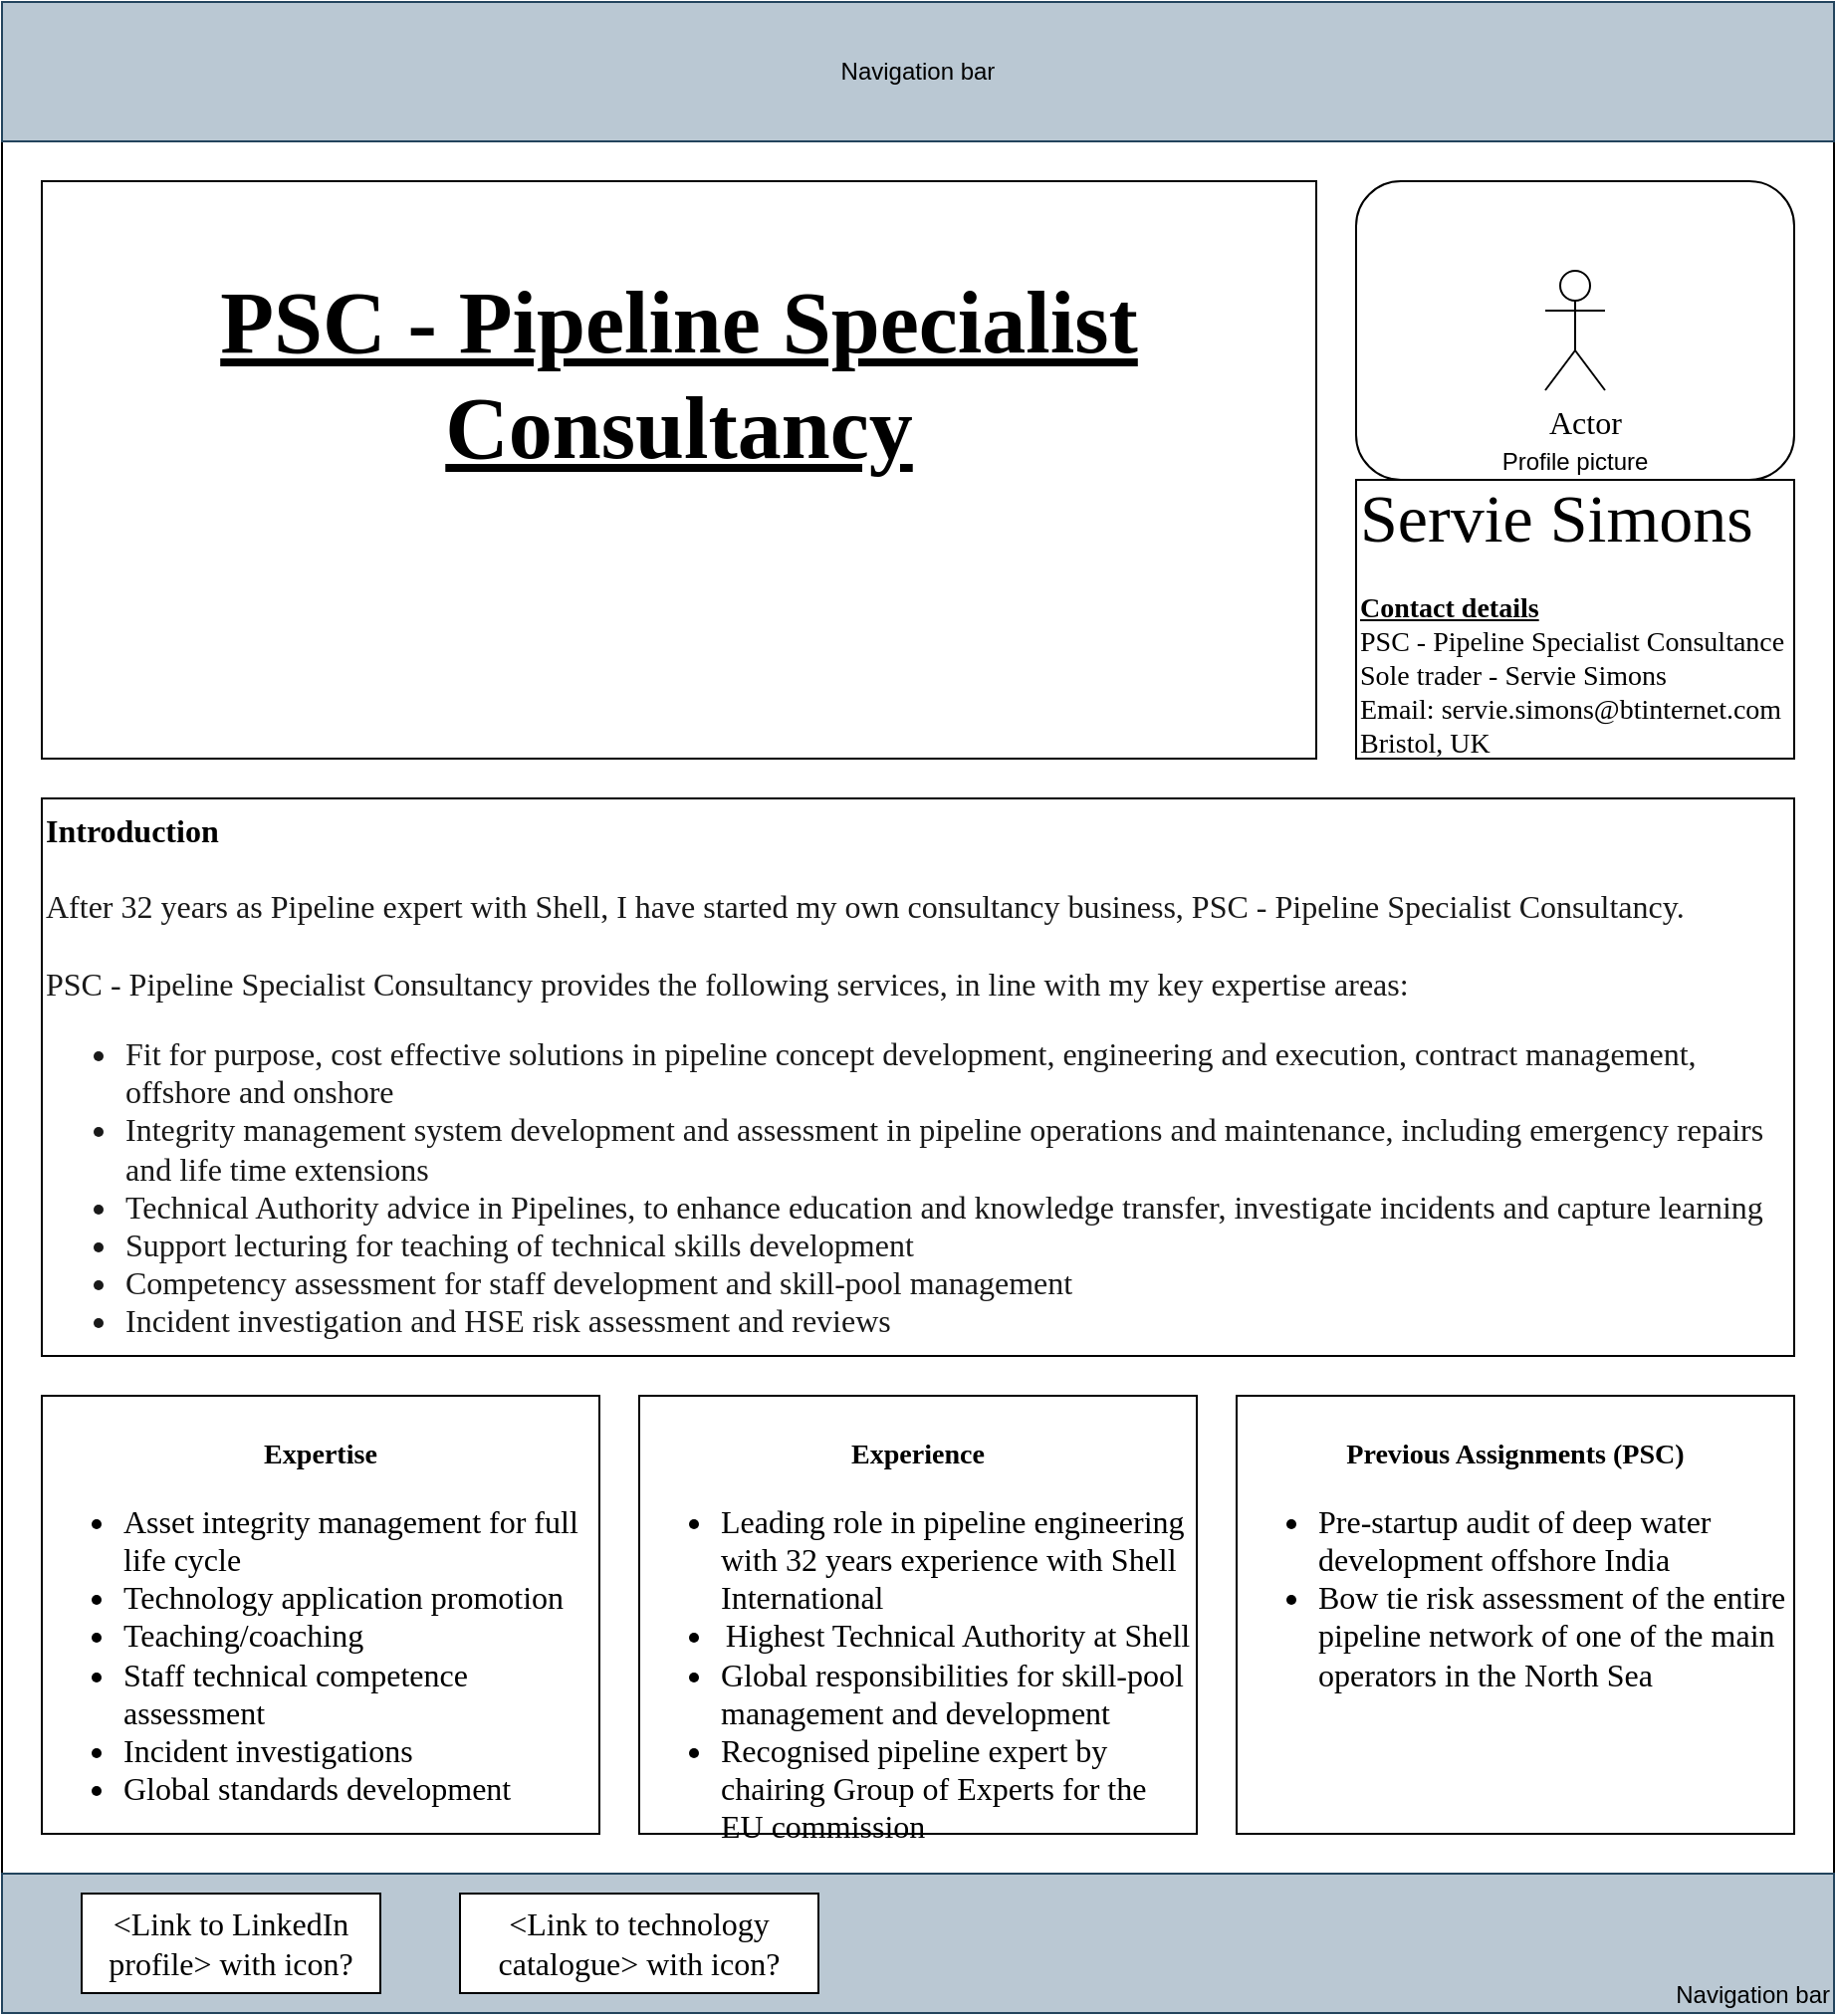 <mxfile version="13.0.9" type="device"><diagram id="SQ9QafL5y1yVtVYUXtMT" name="Page-1"><mxGraphModel dx="1038" dy="1599" grid="1" gridSize="10" guides="1" tooltips="1" connect="1" arrows="1" fold="1" page="1" pageScale="1" pageWidth="850" pageHeight="1100" math="0" shadow="0"><root><mxCell id="0"/><mxCell id="1" parent="0"/><mxCell id="xqETmGq4Af7eICU-2eaS-2" value="" style="rounded=0;whiteSpace=wrap;html=1;imageWidth=920;imageHeight=1080;" vertex="1" parent="1"><mxGeometry y="-1080" width="920" height="1010" as="geometry"/></mxCell><mxCell id="xqETmGq4Af7eICU-2eaS-3" value="Profile picture" style="rounded=1;whiteSpace=wrap;html=1;align=center;verticalAlign=bottom;" vertex="1" parent="1"><mxGeometry x="680" y="-990" width="220" height="150" as="geometry"/></mxCell><mxCell id="xqETmGq4Af7eICU-2eaS-4" value="Navigation bar" style="rounded=0;whiteSpace=wrap;html=1;fillColor=#bac8d3;strokeColor=#23445d;" vertex="1" parent="1"><mxGeometry y="-1080" width="920" height="70" as="geometry"/></mxCell><mxCell id="xqETmGq4Af7eICU-2eaS-5" value="&lt;font style=&quot;font-size: 44px&quot;&gt;&lt;u style=&quot;font-weight: bold&quot;&gt;PSC - Pipeline Specialist Consultancy&lt;/u&gt;&lt;br&gt;&lt;br&gt;&lt;/font&gt;&lt;blockquote style=&quot;margin: 0 0 0 40px ; border: none ; padding: 0px&quot;&gt;&lt;font style=&quot;font-size: 34px&quot;&gt;&lt;div style=&quot;text-align: left&quot;&gt;&lt;br&gt;&lt;/div&gt;&lt;/font&gt;&lt;/blockquote&gt;" style="rounded=0;whiteSpace=wrap;html=1;fontFamily=Times New Roman;" vertex="1" parent="1"><mxGeometry x="20" y="-990" width="640" height="290" as="geometry"/></mxCell><mxCell id="xqETmGq4Af7eICU-2eaS-10" value="&lt;h3 style=&quot;font-family: &amp;#34;times new roman&amp;#34;&quot;&gt;Experience&lt;/h3&gt;&lt;ul style=&quot;font-family: &amp;#34;times new roman&amp;#34; ; font-size: medium&quot;&gt;&lt;li style=&quot;text-align: left&quot;&gt;&lt;span&gt;Leading role in pipeline engineering with 32 years experience with Shell International&amp;nbsp;&lt;/span&gt;&lt;br&gt;&lt;/li&gt;&lt;li&gt;Highest Technical Authority at Shell&lt;/li&gt;&lt;li style=&quot;text-align: left&quot;&gt;Global responsibilities for skill-pool management and development&lt;/li&gt;&lt;li style=&quot;text-align: left&quot;&gt;Recognised pipeline expert by chairing Group of Experts for the EU commission&lt;/li&gt;&lt;/ul&gt;" style="rounded=0;whiteSpace=wrap;html=1;verticalAlign=top;" vertex="1" parent="1"><mxGeometry x="320" y="-380" width="280" height="220" as="geometry"/></mxCell><mxCell id="xqETmGq4Af7eICU-2eaS-12" value="&lt;h3 style=&quot;font-family: &amp;#34;times new roman&amp;#34;&quot;&gt;Previous Assignments (PSC)&lt;/h3&gt;&lt;div&gt;&lt;ul style=&quot;font-family: &amp;#34;times new roman&amp;#34; ; font-size: medium&quot;&gt;&lt;li style=&quot;text-align: left&quot;&gt;Pre-startup audit of deep water development offshore India&lt;/li&gt;&lt;li style=&quot;text-align: left&quot;&gt;Bow tie risk assessment of the entire pipeline network of one of the main operators in the North Sea&lt;/li&gt;&lt;/ul&gt;&lt;/div&gt;" style="rounded=0;whiteSpace=wrap;html=1;verticalAlign=top;" vertex="1" parent="1"><mxGeometry x="620" y="-380" width="280" height="220" as="geometry"/></mxCell><mxCell id="xqETmGq4Af7eICU-2eaS-17" value="&lt;h3 style=&quot;font-family: &amp;#34;times new roman&amp;#34;&quot;&gt;Expertise&lt;/h3&gt;&lt;ul style=&quot;font-family: &amp;#34;times new roman&amp;#34; ; font-size: medium&quot;&gt;&lt;li style=&quot;text-align: left&quot;&gt;Asset integrity management for full life cycle&lt;/li&gt;&lt;li style=&quot;text-align: left&quot;&gt;Technology application promotion&lt;/li&gt;&lt;li style=&quot;text-align: left&quot;&gt;Teaching/coaching&lt;/li&gt;&lt;li style=&quot;text-align: left&quot;&gt;Staff technical competence assessment&lt;/li&gt;&lt;li style=&quot;text-align: left&quot;&gt;Incident investigations&lt;/li&gt;&lt;li style=&quot;text-align: left&quot;&gt;Global standards development&lt;/li&gt;&lt;/ul&gt;" style="rounded=0;whiteSpace=wrap;html=1;verticalAlign=top;" vertex="1" parent="1"><mxGeometry x="20" y="-380" width="280" height="220" as="geometry"/></mxCell><mxCell id="xqETmGq4Af7eICU-2eaS-19" value="Navigation bar" style="rounded=0;whiteSpace=wrap;html=1;align=right;verticalAlign=bottom;fillColor=#bac8d3;strokeColor=#23445d;" vertex="1" parent="1"><mxGeometry y="-140" width="920" height="70" as="geometry"/></mxCell><mxCell id="xqETmGq4Af7eICU-2eaS-20" value="&lt;font style=&quot;font-size: 16px&quot;&gt;Introduction&lt;br&gt;&lt;span style=&quot;font-weight: 400&quot;&gt;&lt;br&gt;&lt;/span&gt;&lt;span class=&quot;lt-line-clamp__raw-line&quot; style=&quot;box-sizing: inherit ; margin: 0px ; padding: 0px ; border: 0px ; vertical-align: baseline ; background: rgb(255 , 255 , 255) ; outline: 0px ; color: rgba(0 , 0 , 0 , 0.9) ; font-weight: 400&quot;&gt;After 32 years as Pipeline expert with Shell, I have started my own consultancy business, PSC - Pipeline Specialist Consultancy.&amp;nbsp;&lt;br&gt;&lt;br&gt;PSC - Pipeline Specialist Consultancy provides the following services, in line with my key expertise areas:&lt;br&gt;&lt;ul&gt;&lt;li&gt;&lt;font style=&quot;font-size: 16px&quot;&gt;&lt;span class=&quot;lt-line-clamp__raw-line&quot; style=&quot;box-sizing: inherit ; margin: 0px ; padding: 0px ; border: 0px ; vertical-align: baseline ; background: rgb(255 , 255 , 255) ; outline: 0px ; color: rgba(0 , 0 , 0 , 0.9) ; font-weight: 400&quot;&gt;Fit for purpose, cost effective solutions in pipeline concept development, engineering and execution, contract management, offshore and onshore&lt;/span&gt;&lt;/font&gt;&lt;/li&gt;&lt;li&gt;&lt;font style=&quot;font-size: 16px&quot;&gt;&lt;span class=&quot;lt-line-clamp__raw-line&quot; style=&quot;box-sizing: inherit ; margin: 0px ; padding: 0px ; border: 0px ; vertical-align: baseline ; background: rgb(255 , 255 , 255) ; outline: 0px ; color: rgba(0 , 0 , 0 , 0.9) ; font-weight: 400&quot;&gt;Integrity management system development and assessment in pipeline operations and maintenance, including emergency repairs and life time extensions&lt;/span&gt;&lt;/font&gt;&lt;/li&gt;&lt;li&gt;&lt;font style=&quot;font-size: 16px&quot;&gt;&lt;span class=&quot;lt-line-clamp__raw-line&quot; style=&quot;box-sizing: inherit ; margin: 0px ; padding: 0px ; border: 0px ; vertical-align: baseline ; background: rgb(255 , 255 , 255) ; outline: 0px ; color: rgba(0 , 0 , 0 , 0.9) ; font-weight: 400&quot;&gt;Technical Authority advice in Pipelines, to enhance education and knowledge transfer, investigate incidents and capture learning&lt;/span&gt;&lt;/font&gt;&lt;/li&gt;&lt;li&gt;&lt;font style=&quot;font-size: 16px&quot;&gt;&lt;span class=&quot;lt-line-clamp__raw-line&quot; style=&quot;box-sizing: inherit ; margin: 0px ; padding: 0px ; border: 0px ; vertical-align: baseline ; background: rgb(255 , 255 , 255) ; outline: 0px ; color: rgba(0 , 0 , 0 , 0.9) ; font-weight: 400&quot;&gt;Support lecturing for teaching of technical skills development&lt;/span&gt;&lt;/font&gt;&lt;/li&gt;&lt;li&gt;Competency assessment for staff development and skill-pool management&lt;/li&gt;&lt;li&gt;Incident investigation and HSE risk assessment and reviews&lt;/li&gt;&lt;/ul&gt;&lt;/span&gt;&lt;/font&gt;" style="rounded=0;whiteSpace=wrap;html=1;horizontal=1;verticalAlign=top;fontFamily=Times New Roman;fontSize=16;fontStyle=1;align=left;" vertex="1" parent="1"><mxGeometry x="20" y="-680" width="880" height="280" as="geometry"/></mxCell><mxCell id="xqETmGq4Af7eICU-2eaS-24" value="Actor" style="shape=umlActor;verticalLabelPosition=bottom;labelBackgroundColor=#ffffff;verticalAlign=top;html=1;outlineConnect=0;fontFamily=Times New Roman;fontSize=16;align=left;" vertex="1" parent="1"><mxGeometry x="775" y="-945" width="30" height="60" as="geometry"/></mxCell><mxCell id="xqETmGq4Af7eICU-2eaS-26" value="&amp;lt;Link to technology catalogue&amp;gt; with icon?" style="rounded=0;whiteSpace=wrap;html=1;fontFamily=Times New Roman;fontSize=16;align=center;" vertex="1" parent="1"><mxGeometry x="230" y="-130" width="180" height="50" as="geometry"/></mxCell><mxCell id="xqETmGq4Af7eICU-2eaS-27" value="&amp;lt;Link to LinkedIn profile&amp;gt; with icon?" style="rounded=0;whiteSpace=wrap;html=1;fontFamily=Times New Roman;fontSize=16;align=center;" vertex="1" parent="1"><mxGeometry x="40" y="-130" width="150" height="50" as="geometry"/></mxCell><mxCell id="xqETmGq4Af7eICU-2eaS-28" value="&lt;span style=&quot;font-size: 34px&quot;&gt;Servie Simons&lt;/span&gt;&lt;b style=&quot;font-size: 14px&quot;&gt;&lt;u style=&quot;font-size: 14px&quot;&gt;&lt;br&gt;&lt;br&gt;Contact details&lt;/u&gt;&lt;/b&gt;&lt;br style=&quot;font-size: 14px&quot;&gt;PSC - Pipeline Specialist Consultance&lt;br style=&quot;font-size: 14px&quot;&gt;Sole trader - Servie Simons&lt;br style=&quot;font-size: 14px&quot;&gt;&lt;font style=&quot;font-size: 14px&quot;&gt;Email: servie.simons@btinternet.com&lt;/font&gt;&amp;nbsp;&lt;br style=&quot;font-size: 14px&quot;&gt;Bristol, UK" style="rounded=0;whiteSpace=wrap;html=1;fontFamily=Times New Roman;fontSize=14;align=left;" vertex="1" parent="1"><mxGeometry x="680" y="-840" width="220" height="140" as="geometry"/></mxCell></root></mxGraphModel></diagram></mxfile>